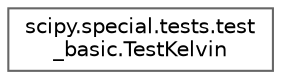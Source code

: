 digraph "Graphical Class Hierarchy"
{
 // LATEX_PDF_SIZE
  bgcolor="transparent";
  edge [fontname=Helvetica,fontsize=10,labelfontname=Helvetica,labelfontsize=10];
  node [fontname=Helvetica,fontsize=10,shape=box,height=0.2,width=0.4];
  rankdir="LR";
  Node0 [id="Node000000",label="scipy.special.tests.test\l_basic.TestKelvin",height=0.2,width=0.4,color="grey40", fillcolor="white", style="filled",URL="$d3/d40/classscipy_1_1special_1_1tests_1_1test__basic_1_1TestKelvin.html",tooltip=" "];
}
